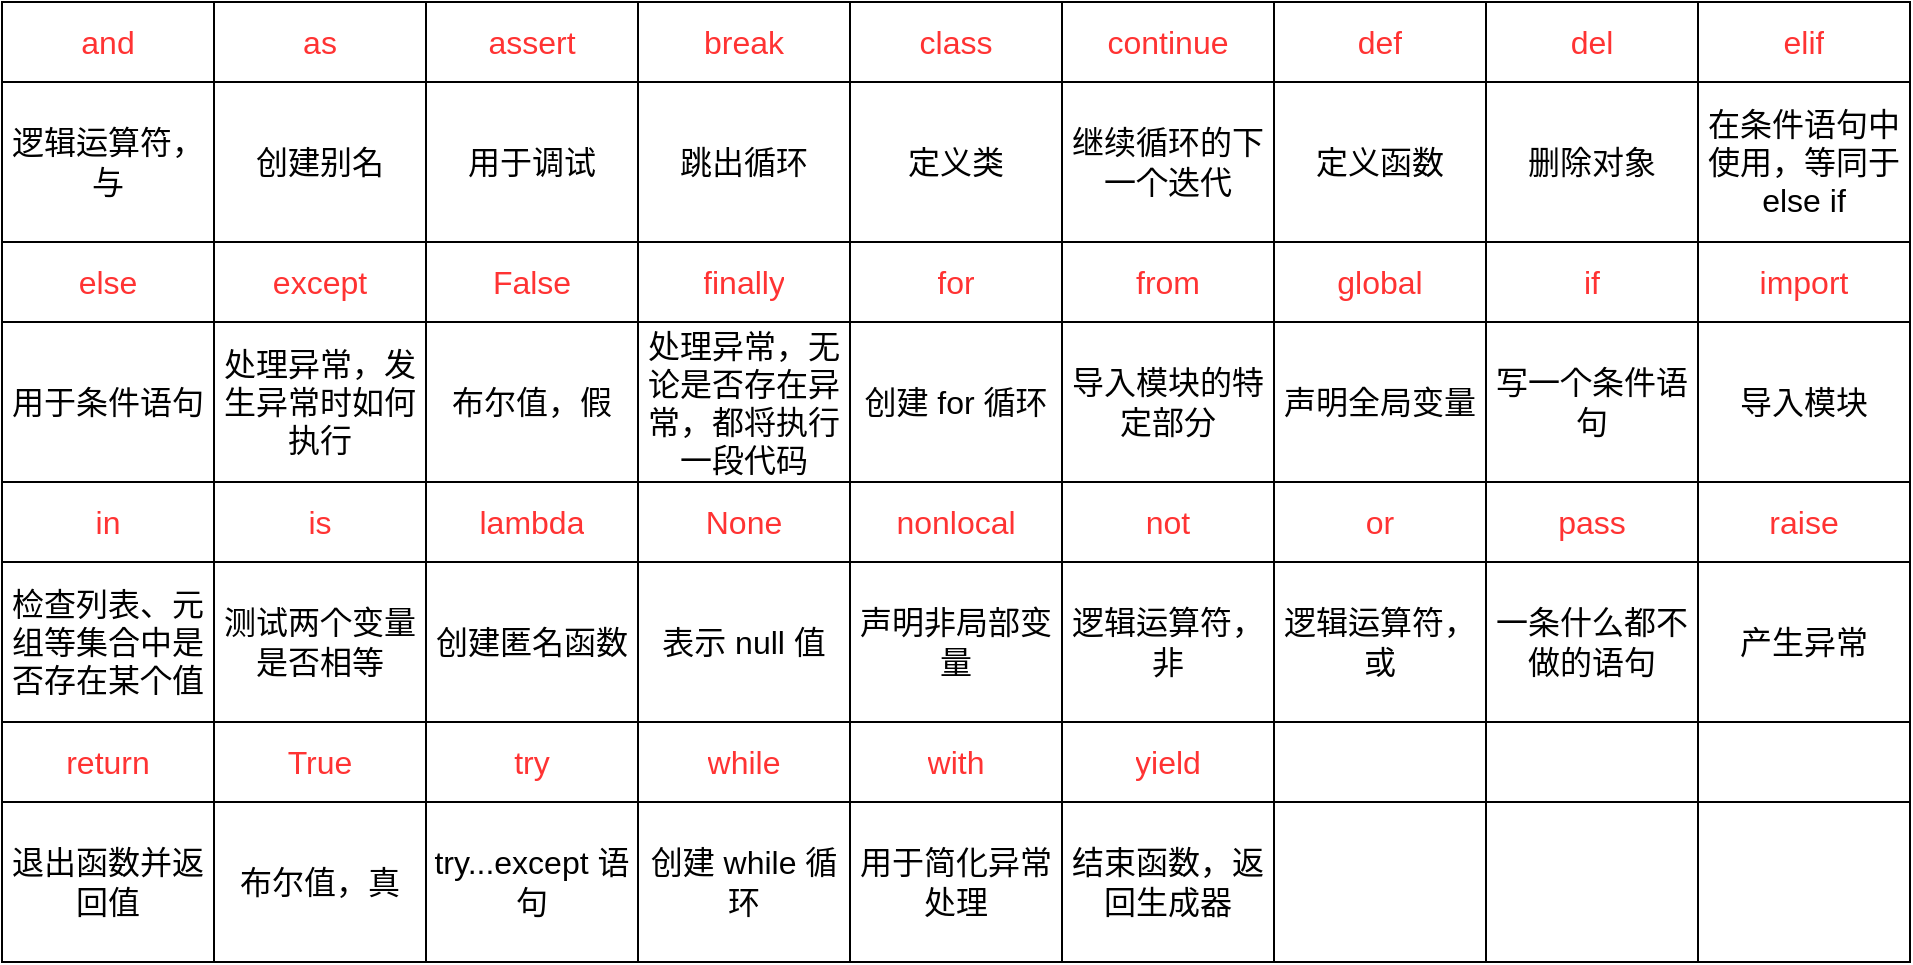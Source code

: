 <mxfile>
    <diagram id="dskb6RcOmieoiwmr7ame" name="Page-1">
        <mxGraphModel dx="1303" dy="1101" grid="0" gridSize="10" guides="1" tooltips="1" connect="1" arrows="1" fold="1" page="1" pageScale="1" pageWidth="850" pageHeight="1100" math="0" shadow="0">
            <root>
                <mxCell id="0"/>
                <mxCell id="1" parent="0"/>
                <mxCell id="2" value="" style="shape=table;startSize=0;container=1;collapsible=0;childLayout=tableLayout;fontSize=16;verticalAlign=middle;fontColor=#FF3333;" parent="1" vertex="1">
                    <mxGeometry x="240" y="200" width="954" height="480" as="geometry"/>
                </mxCell>
                <mxCell id="123" style="shape=tableRow;horizontal=0;startSize=0;swimlaneHead=0;swimlaneBody=0;top=0;left=0;bottom=0;right=0;collapsible=0;dropTarget=0;fillColor=none;points=[[0,0.5],[1,0.5]];portConstraint=eastwest;fontSize=16;" parent="2" vertex="1">
                    <mxGeometry width="954" height="40" as="geometry"/>
                </mxCell>
                <mxCell id="124" value="&lt;font color=&quot;#ff3333&quot;&gt;and&lt;/font&gt;" style="shape=partialRectangle;html=1;whiteSpace=wrap;connectable=0;overflow=hidden;fillColor=none;top=0;left=0;bottom=0;right=0;pointerEvents=1;fontSize=16;" parent="123" vertex="1">
                    <mxGeometry width="106" height="40" as="geometry">
                        <mxRectangle width="106" height="40" as="alternateBounds"/>
                    </mxGeometry>
                </mxCell>
                <mxCell id="125" value="as" style="shape=partialRectangle;html=1;whiteSpace=wrap;connectable=0;overflow=hidden;fillColor=none;top=0;left=0;bottom=0;right=0;pointerEvents=1;fontSize=16;fontColor=#FF3333;" parent="123" vertex="1">
                    <mxGeometry x="106" width="106" height="40" as="geometry">
                        <mxRectangle width="106" height="40" as="alternateBounds"/>
                    </mxGeometry>
                </mxCell>
                <mxCell id="126" value="assert" style="shape=partialRectangle;html=1;whiteSpace=wrap;connectable=0;overflow=hidden;fillColor=none;top=0;left=0;bottom=0;right=0;pointerEvents=1;fontSize=16;fontColor=#FF3333;" parent="123" vertex="1">
                    <mxGeometry x="212" width="106" height="40" as="geometry">
                        <mxRectangle width="106" height="40" as="alternateBounds"/>
                    </mxGeometry>
                </mxCell>
                <mxCell id="127" value="break" style="shape=partialRectangle;html=1;whiteSpace=wrap;connectable=0;overflow=hidden;fillColor=none;top=0;left=0;bottom=0;right=0;pointerEvents=1;fontSize=16;fontColor=#FF3333;" parent="123" vertex="1">
                    <mxGeometry x="318" width="106" height="40" as="geometry">
                        <mxRectangle width="106" height="40" as="alternateBounds"/>
                    </mxGeometry>
                </mxCell>
                <mxCell id="128" value="class" style="shape=partialRectangle;html=1;whiteSpace=wrap;connectable=0;overflow=hidden;fillColor=none;top=0;left=0;bottom=0;right=0;pointerEvents=1;fontSize=16;fontColor=#FF3333;" parent="123" vertex="1">
                    <mxGeometry x="424" width="106" height="40" as="geometry">
                        <mxRectangle width="106" height="40" as="alternateBounds"/>
                    </mxGeometry>
                </mxCell>
                <mxCell id="129" value="continue" style="shape=partialRectangle;html=1;whiteSpace=wrap;connectable=0;overflow=hidden;fillColor=none;top=0;left=0;bottom=0;right=0;pointerEvents=1;fontSize=16;fontColor=#FF3333;" parent="123" vertex="1">
                    <mxGeometry x="530" width="106" height="40" as="geometry">
                        <mxRectangle width="106" height="40" as="alternateBounds"/>
                    </mxGeometry>
                </mxCell>
                <mxCell id="130" value="def" style="shape=partialRectangle;html=1;whiteSpace=wrap;connectable=0;overflow=hidden;fillColor=none;top=0;left=0;bottom=0;right=0;pointerEvents=1;fontSize=16;fontColor=#FF3333;" parent="123" vertex="1">
                    <mxGeometry x="636" width="106" height="40" as="geometry">
                        <mxRectangle width="106" height="40" as="alternateBounds"/>
                    </mxGeometry>
                </mxCell>
                <mxCell id="131" value="del" style="shape=partialRectangle;html=1;whiteSpace=wrap;connectable=0;overflow=hidden;fillColor=none;top=0;left=0;bottom=0;right=0;pointerEvents=1;fontSize=16;fontColor=#FF3333;" parent="123" vertex="1">
                    <mxGeometry x="742" width="106" height="40" as="geometry">
                        <mxRectangle width="106" height="40" as="alternateBounds"/>
                    </mxGeometry>
                </mxCell>
                <mxCell id="132" value="elif" style="shape=partialRectangle;html=1;whiteSpace=wrap;connectable=0;overflow=hidden;fillColor=none;top=0;left=0;bottom=0;right=0;pointerEvents=1;fontSize=16;fontColor=#FF3333;" parent="123" vertex="1">
                    <mxGeometry x="848" width="106" height="40" as="geometry">
                        <mxRectangle width="106" height="40" as="alternateBounds"/>
                    </mxGeometry>
                </mxCell>
                <mxCell id="3" value="" style="shape=tableRow;horizontal=0;startSize=0;swimlaneHead=0;swimlaneBody=0;top=0;left=0;bottom=0;right=0;collapsible=0;dropTarget=0;fillColor=none;points=[[0,0.5],[1,0.5]];portConstraint=eastwest;fontSize=16;" parent="2" vertex="1">
                    <mxGeometry y="40" width="954" height="80" as="geometry"/>
                </mxCell>
                <mxCell id="35" value="逻辑运算符，与" style="shape=partialRectangle;html=1;whiteSpace=wrap;connectable=0;overflow=hidden;fillColor=none;top=0;left=0;bottom=0;right=0;pointerEvents=1;fontSize=16;" parent="3" vertex="1">
                    <mxGeometry width="106" height="80" as="geometry">
                        <mxRectangle width="106" height="80" as="alternateBounds"/>
                    </mxGeometry>
                </mxCell>
                <mxCell id="31" value="创建别名" style="shape=partialRectangle;html=1;whiteSpace=wrap;connectable=0;overflow=hidden;fillColor=none;top=0;left=0;bottom=0;right=0;pointerEvents=1;fontSize=16;" parent="3" vertex="1">
                    <mxGeometry x="106" width="106" height="80" as="geometry">
                        <mxRectangle width="106" height="80" as="alternateBounds"/>
                    </mxGeometry>
                </mxCell>
                <mxCell id="27" value="用于调试" style="shape=partialRectangle;html=1;whiteSpace=wrap;connectable=0;overflow=hidden;fillColor=none;top=0;left=0;bottom=0;right=0;pointerEvents=1;fontSize=16;" parent="3" vertex="1">
                    <mxGeometry x="212" width="106" height="80" as="geometry">
                        <mxRectangle width="106" height="80" as="alternateBounds"/>
                    </mxGeometry>
                </mxCell>
                <mxCell id="4" value="跳出循环" style="shape=partialRectangle;html=1;whiteSpace=wrap;connectable=0;overflow=hidden;fillColor=none;top=0;left=0;bottom=0;right=0;pointerEvents=1;fontSize=16;" parent="3" vertex="1">
                    <mxGeometry x="318" width="106" height="80" as="geometry">
                        <mxRectangle width="106" height="80" as="alternateBounds"/>
                    </mxGeometry>
                </mxCell>
                <mxCell id="5" value="定义类" style="shape=partialRectangle;html=1;whiteSpace=wrap;connectable=0;overflow=hidden;fillColor=none;top=0;left=0;bottom=0;right=0;pointerEvents=1;fontSize=16;" parent="3" vertex="1">
                    <mxGeometry x="424" width="106" height="80" as="geometry">
                        <mxRectangle width="106" height="80" as="alternateBounds"/>
                    </mxGeometry>
                </mxCell>
                <mxCell id="6" value="继续循环的下一个迭代" style="shape=partialRectangle;html=1;whiteSpace=wrap;connectable=0;overflow=hidden;fillColor=none;top=0;left=0;bottom=0;right=0;pointerEvents=1;fontSize=16;" parent="3" vertex="1">
                    <mxGeometry x="530" width="106" height="80" as="geometry">
                        <mxRectangle width="106" height="80" as="alternateBounds"/>
                    </mxGeometry>
                </mxCell>
                <mxCell id="7" value="定义函数" style="shape=partialRectangle;html=1;whiteSpace=wrap;connectable=0;overflow=hidden;fillColor=none;top=0;left=0;bottom=0;right=0;pointerEvents=1;fontSize=16;" parent="3" vertex="1">
                    <mxGeometry x="636" width="106" height="80" as="geometry">
                        <mxRectangle width="106" height="80" as="alternateBounds"/>
                    </mxGeometry>
                </mxCell>
                <mxCell id="8" value="删除对象" style="shape=partialRectangle;html=1;whiteSpace=wrap;connectable=0;overflow=hidden;fillColor=none;top=0;left=0;bottom=0;right=0;pointerEvents=1;fontSize=16;" parent="3" vertex="1">
                    <mxGeometry x="742" width="106" height="80" as="geometry">
                        <mxRectangle width="106" height="80" as="alternateBounds"/>
                    </mxGeometry>
                </mxCell>
                <mxCell id="39" value="在条件语句中使用，等同于 else if" style="shape=partialRectangle;html=1;whiteSpace=wrap;connectable=0;overflow=hidden;fillColor=none;top=0;left=0;bottom=0;right=0;pointerEvents=1;fontSize=16;" parent="3" vertex="1">
                    <mxGeometry x="848" width="106" height="80" as="geometry">
                        <mxRectangle width="106" height="80" as="alternateBounds"/>
                    </mxGeometry>
                </mxCell>
                <mxCell id="133" style="shape=tableRow;horizontal=0;startSize=0;swimlaneHead=0;swimlaneBody=0;top=0;left=0;bottom=0;right=0;collapsible=0;dropTarget=0;fillColor=none;points=[[0,0.5],[1,0.5]];portConstraint=eastwest;fontSize=16;" parent="2" vertex="1">
                    <mxGeometry y="120" width="954" height="40" as="geometry"/>
                </mxCell>
                <mxCell id="134" value="else" style="shape=partialRectangle;html=1;whiteSpace=wrap;connectable=0;overflow=hidden;fillColor=none;top=0;left=0;bottom=0;right=0;pointerEvents=1;fontSize=16;fontColor=#FF3333;" parent="133" vertex="1">
                    <mxGeometry width="106" height="40" as="geometry">
                        <mxRectangle width="106" height="40" as="alternateBounds"/>
                    </mxGeometry>
                </mxCell>
                <mxCell id="135" value="except" style="shape=partialRectangle;html=1;whiteSpace=wrap;connectable=0;overflow=hidden;fillColor=none;top=0;left=0;bottom=0;right=0;pointerEvents=1;fontSize=16;fontColor=#FF3333;" parent="133" vertex="1">
                    <mxGeometry x="106" width="106" height="40" as="geometry">
                        <mxRectangle width="106" height="40" as="alternateBounds"/>
                    </mxGeometry>
                </mxCell>
                <mxCell id="136" value="False" style="shape=partialRectangle;html=1;whiteSpace=wrap;connectable=0;overflow=hidden;fillColor=none;top=0;left=0;bottom=0;right=0;pointerEvents=1;fontSize=16;fontColor=#FF3333;" parent="133" vertex="1">
                    <mxGeometry x="212" width="106" height="40" as="geometry">
                        <mxRectangle width="106" height="40" as="alternateBounds"/>
                    </mxGeometry>
                </mxCell>
                <mxCell id="137" value="finally" style="shape=partialRectangle;html=1;whiteSpace=wrap;connectable=0;overflow=hidden;fillColor=none;top=0;left=0;bottom=0;right=0;pointerEvents=1;fontSize=16;fontColor=#FF3333;" parent="133" vertex="1">
                    <mxGeometry x="318" width="106" height="40" as="geometry">
                        <mxRectangle width="106" height="40" as="alternateBounds"/>
                    </mxGeometry>
                </mxCell>
                <mxCell id="138" value="for" style="shape=partialRectangle;html=1;whiteSpace=wrap;connectable=0;overflow=hidden;fillColor=none;top=0;left=0;bottom=0;right=0;pointerEvents=1;fontSize=16;fontColor=#FF3333;" parent="133" vertex="1">
                    <mxGeometry x="424" width="106" height="40" as="geometry">
                        <mxRectangle width="106" height="40" as="alternateBounds"/>
                    </mxGeometry>
                </mxCell>
                <mxCell id="139" value="from" style="shape=partialRectangle;html=1;whiteSpace=wrap;connectable=0;overflow=hidden;fillColor=none;top=0;left=0;bottom=0;right=0;pointerEvents=1;fontSize=16;fontColor=#FF3333;" parent="133" vertex="1">
                    <mxGeometry x="530" width="106" height="40" as="geometry">
                        <mxRectangle width="106" height="40" as="alternateBounds"/>
                    </mxGeometry>
                </mxCell>
                <mxCell id="140" value="global" style="shape=partialRectangle;html=1;whiteSpace=wrap;connectable=0;overflow=hidden;fillColor=none;top=0;left=0;bottom=0;right=0;pointerEvents=1;fontSize=16;fontColor=#FF3333;" parent="133" vertex="1">
                    <mxGeometry x="636" width="106" height="40" as="geometry">
                        <mxRectangle width="106" height="40" as="alternateBounds"/>
                    </mxGeometry>
                </mxCell>
                <mxCell id="141" value="if" style="shape=partialRectangle;html=1;whiteSpace=wrap;connectable=0;overflow=hidden;fillColor=none;top=0;left=0;bottom=0;right=0;pointerEvents=1;fontSize=16;fontColor=#FF3333;" parent="133" vertex="1">
                    <mxGeometry x="742" width="106" height="40" as="geometry">
                        <mxRectangle width="106" height="40" as="alternateBounds"/>
                    </mxGeometry>
                </mxCell>
                <mxCell id="142" value="import" style="shape=partialRectangle;html=1;whiteSpace=wrap;connectable=0;overflow=hidden;fillColor=none;top=0;left=0;bottom=0;right=0;pointerEvents=1;fontSize=16;fontColor=#FF3333;" parent="133" vertex="1">
                    <mxGeometry x="848" width="106" height="40" as="geometry">
                        <mxRectangle width="106" height="40" as="alternateBounds"/>
                    </mxGeometry>
                </mxCell>
                <mxCell id="9" value="" style="shape=tableRow;horizontal=0;startSize=0;swimlaneHead=0;swimlaneBody=0;top=0;left=0;bottom=0;right=0;collapsible=0;dropTarget=0;fillColor=none;points=[[0,0.5],[1,0.5]];portConstraint=eastwest;fontSize=16;" parent="2" vertex="1">
                    <mxGeometry y="160" width="954" height="80" as="geometry"/>
                </mxCell>
                <mxCell id="36" value="用于条件语句" style="shape=partialRectangle;html=1;whiteSpace=wrap;connectable=0;overflow=hidden;fillColor=none;top=0;left=0;bottom=0;right=0;pointerEvents=1;fontSize=16;" parent="9" vertex="1">
                    <mxGeometry width="106" height="80" as="geometry">
                        <mxRectangle width="106" height="80" as="alternateBounds"/>
                    </mxGeometry>
                </mxCell>
                <mxCell id="32" value="处理异常，发生异常时如何执行" style="shape=partialRectangle;html=1;whiteSpace=wrap;connectable=0;overflow=hidden;fillColor=none;top=0;left=0;bottom=0;right=0;pointerEvents=1;fontSize=16;" parent="9" vertex="1">
                    <mxGeometry x="106" width="106" height="80" as="geometry">
                        <mxRectangle width="106" height="80" as="alternateBounds"/>
                    </mxGeometry>
                </mxCell>
                <mxCell id="28" value="布尔值，假" style="shape=partialRectangle;html=1;whiteSpace=wrap;connectable=0;overflow=hidden;fillColor=none;top=0;left=0;bottom=0;right=0;pointerEvents=1;fontSize=16;" parent="9" vertex="1">
                    <mxGeometry x="212" width="106" height="80" as="geometry">
                        <mxRectangle width="106" height="80" as="alternateBounds"/>
                    </mxGeometry>
                </mxCell>
                <mxCell id="10" value="处理异常，无论是否存在异常，都将执行一段代码" style="shape=partialRectangle;html=1;whiteSpace=wrap;connectable=0;overflow=hidden;fillColor=none;top=0;left=0;bottom=0;right=0;pointerEvents=1;fontSize=16;" parent="9" vertex="1">
                    <mxGeometry x="318" width="106" height="80" as="geometry">
                        <mxRectangle width="106" height="80" as="alternateBounds"/>
                    </mxGeometry>
                </mxCell>
                <mxCell id="11" value="创建 for 循环" style="shape=partialRectangle;html=1;whiteSpace=wrap;connectable=0;overflow=hidden;fillColor=none;top=0;left=0;bottom=0;right=0;pointerEvents=1;fontSize=16;" parent="9" vertex="1">
                    <mxGeometry x="424" width="106" height="80" as="geometry">
                        <mxRectangle width="106" height="80" as="alternateBounds"/>
                    </mxGeometry>
                </mxCell>
                <mxCell id="12" value="导入模块的特定部分" style="shape=partialRectangle;html=1;whiteSpace=wrap;connectable=0;overflow=hidden;fillColor=none;top=0;left=0;bottom=0;right=0;pointerEvents=1;fontSize=16;" parent="9" vertex="1">
                    <mxGeometry x="530" width="106" height="80" as="geometry">
                        <mxRectangle width="106" height="80" as="alternateBounds"/>
                    </mxGeometry>
                </mxCell>
                <mxCell id="13" value="声明全局变量" style="shape=partialRectangle;html=1;whiteSpace=wrap;connectable=0;overflow=hidden;fillColor=none;top=0;left=0;bottom=0;right=0;pointerEvents=1;fontSize=16;" parent="9" vertex="1">
                    <mxGeometry x="636" width="106" height="80" as="geometry">
                        <mxRectangle width="106" height="80" as="alternateBounds"/>
                    </mxGeometry>
                </mxCell>
                <mxCell id="14" value="写一个条件语句" style="shape=partialRectangle;html=1;whiteSpace=wrap;connectable=0;overflow=hidden;fillColor=none;top=0;left=0;bottom=0;right=0;pointerEvents=1;fontSize=16;" parent="9" vertex="1">
                    <mxGeometry x="742" width="106" height="80" as="geometry">
                        <mxRectangle width="106" height="80" as="alternateBounds"/>
                    </mxGeometry>
                </mxCell>
                <mxCell id="40" value="导入模块" style="shape=partialRectangle;html=1;whiteSpace=wrap;connectable=0;overflow=hidden;fillColor=none;top=0;left=0;bottom=0;right=0;pointerEvents=1;fontSize=16;" parent="9" vertex="1">
                    <mxGeometry x="848" width="106" height="80" as="geometry">
                        <mxRectangle width="106" height="80" as="alternateBounds"/>
                    </mxGeometry>
                </mxCell>
                <mxCell id="153" style="shape=tableRow;horizontal=0;startSize=0;swimlaneHead=0;swimlaneBody=0;top=0;left=0;bottom=0;right=0;collapsible=0;dropTarget=0;fillColor=none;points=[[0,0.5],[1,0.5]];portConstraint=eastwest;fontSize=16;" parent="2" vertex="1">
                    <mxGeometry y="240" width="954" height="40" as="geometry"/>
                </mxCell>
                <mxCell id="154" value="in" style="shape=partialRectangle;html=1;whiteSpace=wrap;connectable=0;overflow=hidden;fillColor=none;top=0;left=0;bottom=0;right=0;pointerEvents=1;fontSize=16;fontColor=#FF3333;" parent="153" vertex="1">
                    <mxGeometry width="106" height="40" as="geometry">
                        <mxRectangle width="106" height="40" as="alternateBounds"/>
                    </mxGeometry>
                </mxCell>
                <mxCell id="155" value="is" style="shape=partialRectangle;html=1;whiteSpace=wrap;connectable=0;overflow=hidden;fillColor=none;top=0;left=0;bottom=0;right=0;pointerEvents=1;fontSize=16;fontColor=#FF3333;" parent="153" vertex="1">
                    <mxGeometry x="106" width="106" height="40" as="geometry">
                        <mxRectangle width="106" height="40" as="alternateBounds"/>
                    </mxGeometry>
                </mxCell>
                <mxCell id="156" value="lambda" style="shape=partialRectangle;html=1;whiteSpace=wrap;connectable=0;overflow=hidden;fillColor=none;top=0;left=0;bottom=0;right=0;pointerEvents=1;fontSize=16;fontColor=#FF3333;" parent="153" vertex="1">
                    <mxGeometry x="212" width="106" height="40" as="geometry">
                        <mxRectangle width="106" height="40" as="alternateBounds"/>
                    </mxGeometry>
                </mxCell>
                <mxCell id="157" value="None" style="shape=partialRectangle;html=1;whiteSpace=wrap;connectable=0;overflow=hidden;fillColor=none;top=0;left=0;bottom=0;right=0;pointerEvents=1;fontSize=16;fontColor=#FF3333;" parent="153" vertex="1">
                    <mxGeometry x="318" width="106" height="40" as="geometry">
                        <mxRectangle width="106" height="40" as="alternateBounds"/>
                    </mxGeometry>
                </mxCell>
                <mxCell id="158" value="nonlocal" style="shape=partialRectangle;html=1;whiteSpace=wrap;connectable=0;overflow=hidden;fillColor=none;top=0;left=0;bottom=0;right=0;pointerEvents=1;fontSize=16;fontColor=#FF3333;" parent="153" vertex="1">
                    <mxGeometry x="424" width="106" height="40" as="geometry">
                        <mxRectangle width="106" height="40" as="alternateBounds"/>
                    </mxGeometry>
                </mxCell>
                <mxCell id="159" value="not" style="shape=partialRectangle;html=1;whiteSpace=wrap;connectable=0;overflow=hidden;fillColor=none;top=0;left=0;bottom=0;right=0;pointerEvents=1;fontSize=16;fontColor=#FF3333;" parent="153" vertex="1">
                    <mxGeometry x="530" width="106" height="40" as="geometry">
                        <mxRectangle width="106" height="40" as="alternateBounds"/>
                    </mxGeometry>
                </mxCell>
                <mxCell id="160" value="or" style="shape=partialRectangle;html=1;whiteSpace=wrap;connectable=0;overflow=hidden;fillColor=none;top=0;left=0;bottom=0;right=0;pointerEvents=1;fontSize=16;fontColor=#FF3333;" parent="153" vertex="1">
                    <mxGeometry x="636" width="106" height="40" as="geometry">
                        <mxRectangle width="106" height="40" as="alternateBounds"/>
                    </mxGeometry>
                </mxCell>
                <mxCell id="161" value="pass" style="shape=partialRectangle;html=1;whiteSpace=wrap;connectable=0;overflow=hidden;fillColor=none;top=0;left=0;bottom=0;right=0;pointerEvents=1;fontSize=16;fontColor=#FF3333;" parent="153" vertex="1">
                    <mxGeometry x="742" width="106" height="40" as="geometry">
                        <mxRectangle width="106" height="40" as="alternateBounds"/>
                    </mxGeometry>
                </mxCell>
                <mxCell id="162" value="raise" style="shape=partialRectangle;html=1;whiteSpace=wrap;connectable=0;overflow=hidden;fillColor=none;top=0;left=0;bottom=0;right=0;pointerEvents=1;fontSize=16;fontColor=#FF3333;" parent="153" vertex="1">
                    <mxGeometry x="848" width="106" height="40" as="geometry">
                        <mxRectangle width="106" height="40" as="alternateBounds"/>
                    </mxGeometry>
                </mxCell>
                <mxCell id="15" value="" style="shape=tableRow;horizontal=0;startSize=0;swimlaneHead=0;swimlaneBody=0;top=0;left=0;bottom=0;right=0;collapsible=0;dropTarget=0;fillColor=none;points=[[0,0.5],[1,0.5]];portConstraint=eastwest;fontSize=16;" parent="2" vertex="1">
                    <mxGeometry y="280" width="954" height="80" as="geometry"/>
                </mxCell>
                <mxCell id="37" value="检查列表、元组等集合中是否存在某个值" style="shape=partialRectangle;html=1;whiteSpace=wrap;connectable=0;overflow=hidden;fillColor=none;top=0;left=0;bottom=0;right=0;pointerEvents=1;fontSize=16;" parent="15" vertex="1">
                    <mxGeometry width="106" height="80" as="geometry">
                        <mxRectangle width="106" height="80" as="alternateBounds"/>
                    </mxGeometry>
                </mxCell>
                <mxCell id="33" value="测试两个变量是否相等" style="shape=partialRectangle;html=1;whiteSpace=wrap;connectable=0;overflow=hidden;fillColor=none;top=0;left=0;bottom=0;right=0;pointerEvents=1;fontSize=16;" parent="15" vertex="1">
                    <mxGeometry x="106" width="106" height="80" as="geometry">
                        <mxRectangle width="106" height="80" as="alternateBounds"/>
                    </mxGeometry>
                </mxCell>
                <mxCell id="29" value="创建匿名函数" style="shape=partialRectangle;html=1;whiteSpace=wrap;connectable=0;overflow=hidden;fillColor=none;top=0;left=0;bottom=0;right=0;pointerEvents=1;fontSize=16;" parent="15" vertex="1">
                    <mxGeometry x="212" width="106" height="80" as="geometry">
                        <mxRectangle width="106" height="80" as="alternateBounds"/>
                    </mxGeometry>
                </mxCell>
                <mxCell id="16" value="表示 null 值" style="shape=partialRectangle;html=1;whiteSpace=wrap;connectable=0;overflow=hidden;fillColor=none;top=0;left=0;bottom=0;right=0;pointerEvents=1;fontSize=16;" parent="15" vertex="1">
                    <mxGeometry x="318" width="106" height="80" as="geometry">
                        <mxRectangle width="106" height="80" as="alternateBounds"/>
                    </mxGeometry>
                </mxCell>
                <mxCell id="17" value="声明非局部变量" style="shape=partialRectangle;html=1;whiteSpace=wrap;connectable=0;overflow=hidden;fillColor=none;top=0;left=0;bottom=0;right=0;pointerEvents=1;fontSize=16;" parent="15" vertex="1">
                    <mxGeometry x="424" width="106" height="80" as="geometry">
                        <mxRectangle width="106" height="80" as="alternateBounds"/>
                    </mxGeometry>
                </mxCell>
                <mxCell id="18" value="逻辑运算符，非" style="shape=partialRectangle;html=1;whiteSpace=wrap;connectable=0;overflow=hidden;fillColor=none;top=0;left=0;bottom=0;right=0;pointerEvents=1;fontSize=16;" parent="15" vertex="1">
                    <mxGeometry x="530" width="106" height="80" as="geometry">
                        <mxRectangle width="106" height="80" as="alternateBounds"/>
                    </mxGeometry>
                </mxCell>
                <mxCell id="19" value="逻辑运算符，或" style="shape=partialRectangle;html=1;whiteSpace=wrap;connectable=0;overflow=hidden;fillColor=none;top=0;left=0;bottom=0;right=0;pointerEvents=1;fontSize=16;" parent="15" vertex="1">
                    <mxGeometry x="636" width="106" height="80" as="geometry">
                        <mxRectangle width="106" height="80" as="alternateBounds"/>
                    </mxGeometry>
                </mxCell>
                <mxCell id="20" value="一条什么都不做的语句" style="shape=partialRectangle;html=1;whiteSpace=wrap;connectable=0;overflow=hidden;fillColor=none;top=0;left=0;bottom=0;right=0;pointerEvents=1;fontSize=16;" parent="15" vertex="1">
                    <mxGeometry x="742" width="106" height="80" as="geometry">
                        <mxRectangle width="106" height="80" as="alternateBounds"/>
                    </mxGeometry>
                </mxCell>
                <mxCell id="41" value="产生异常" style="shape=partialRectangle;html=1;whiteSpace=wrap;connectable=0;overflow=hidden;fillColor=none;top=0;left=0;bottom=0;right=0;pointerEvents=1;fontSize=16;" parent="15" vertex="1">
                    <mxGeometry x="848" width="106" height="80" as="geometry">
                        <mxRectangle width="106" height="80" as="alternateBounds"/>
                    </mxGeometry>
                </mxCell>
                <mxCell id="163" style="shape=tableRow;horizontal=0;startSize=0;swimlaneHead=0;swimlaneBody=0;top=0;left=0;bottom=0;right=0;collapsible=0;dropTarget=0;fillColor=none;points=[[0,0.5],[1,0.5]];portConstraint=eastwest;fontSize=16;" parent="2" vertex="1">
                    <mxGeometry y="360" width="954" height="40" as="geometry"/>
                </mxCell>
                <mxCell id="164" value="return" style="shape=partialRectangle;html=1;whiteSpace=wrap;connectable=0;overflow=hidden;fillColor=none;top=0;left=0;bottom=0;right=0;pointerEvents=1;fontSize=16;fontColor=#FF3333;" parent="163" vertex="1">
                    <mxGeometry width="106" height="40" as="geometry">
                        <mxRectangle width="106" height="40" as="alternateBounds"/>
                    </mxGeometry>
                </mxCell>
                <mxCell id="165" value="True" style="shape=partialRectangle;html=1;whiteSpace=wrap;connectable=0;overflow=hidden;fillColor=none;top=0;left=0;bottom=0;right=0;pointerEvents=1;fontSize=16;fontColor=#FF3333;" parent="163" vertex="1">
                    <mxGeometry x="106" width="106" height="40" as="geometry">
                        <mxRectangle width="106" height="40" as="alternateBounds"/>
                    </mxGeometry>
                </mxCell>
                <mxCell id="166" value="try" style="shape=partialRectangle;html=1;whiteSpace=wrap;connectable=0;overflow=hidden;fillColor=none;top=0;left=0;bottom=0;right=0;pointerEvents=1;fontSize=16;fontColor=#FF3333;" parent="163" vertex="1">
                    <mxGeometry x="212" width="106" height="40" as="geometry">
                        <mxRectangle width="106" height="40" as="alternateBounds"/>
                    </mxGeometry>
                </mxCell>
                <mxCell id="167" value="while" style="shape=partialRectangle;html=1;whiteSpace=wrap;connectable=0;overflow=hidden;fillColor=none;top=0;left=0;bottom=0;right=0;pointerEvents=1;fontSize=16;fontColor=#FF3333;" parent="163" vertex="1">
                    <mxGeometry x="318" width="106" height="40" as="geometry">
                        <mxRectangle width="106" height="40" as="alternateBounds"/>
                    </mxGeometry>
                </mxCell>
                <mxCell id="168" value="with" style="shape=partialRectangle;html=1;whiteSpace=wrap;connectable=0;overflow=hidden;fillColor=none;top=0;left=0;bottom=0;right=0;pointerEvents=1;fontSize=16;fontColor=#FF3333;" parent="163" vertex="1">
                    <mxGeometry x="424" width="106" height="40" as="geometry">
                        <mxRectangle width="106" height="40" as="alternateBounds"/>
                    </mxGeometry>
                </mxCell>
                <mxCell id="169" value="yield" style="shape=partialRectangle;html=1;whiteSpace=wrap;connectable=0;overflow=hidden;fillColor=none;top=0;left=0;bottom=0;right=0;pointerEvents=1;fontSize=16;fontColor=#FF3333;" parent="163" vertex="1">
                    <mxGeometry x="530" width="106" height="40" as="geometry">
                        <mxRectangle width="106" height="40" as="alternateBounds"/>
                    </mxGeometry>
                </mxCell>
                <mxCell id="170" style="shape=partialRectangle;html=1;whiteSpace=wrap;connectable=0;overflow=hidden;fillColor=none;top=0;left=0;bottom=0;right=0;pointerEvents=1;fontSize=16;" parent="163" vertex="1">
                    <mxGeometry x="636" width="106" height="40" as="geometry">
                        <mxRectangle width="106" height="40" as="alternateBounds"/>
                    </mxGeometry>
                </mxCell>
                <mxCell id="171" style="shape=partialRectangle;html=1;whiteSpace=wrap;connectable=0;overflow=hidden;fillColor=none;top=0;left=0;bottom=0;right=0;pointerEvents=1;fontSize=16;" parent="163" vertex="1">
                    <mxGeometry x="742" width="106" height="40" as="geometry">
                        <mxRectangle width="106" height="40" as="alternateBounds"/>
                    </mxGeometry>
                </mxCell>
                <mxCell id="172" style="shape=partialRectangle;html=1;whiteSpace=wrap;connectable=0;overflow=hidden;fillColor=none;top=0;left=0;bottom=0;right=0;pointerEvents=1;fontSize=16;" parent="163" vertex="1">
                    <mxGeometry x="848" width="106" height="40" as="geometry">
                        <mxRectangle width="106" height="40" as="alternateBounds"/>
                    </mxGeometry>
                </mxCell>
                <mxCell id="21" value="" style="shape=tableRow;horizontal=0;startSize=0;swimlaneHead=0;swimlaneBody=0;top=0;left=0;bottom=0;right=0;collapsible=0;dropTarget=0;fillColor=none;points=[[0,0.5],[1,0.5]];portConstraint=eastwest;fontSize=16;" parent="2" vertex="1">
                    <mxGeometry y="400" width="954" height="80" as="geometry"/>
                </mxCell>
                <mxCell id="38" value="退出函数并返回值" style="shape=partialRectangle;html=1;whiteSpace=wrap;connectable=0;overflow=hidden;fillColor=none;top=0;left=0;bottom=0;right=0;pointerEvents=1;fontSize=16;" parent="21" vertex="1">
                    <mxGeometry width="106" height="80" as="geometry">
                        <mxRectangle width="106" height="80" as="alternateBounds"/>
                    </mxGeometry>
                </mxCell>
                <mxCell id="34" value="布尔值，真" style="shape=partialRectangle;html=1;whiteSpace=wrap;connectable=0;overflow=hidden;fillColor=none;top=0;left=0;bottom=0;right=0;pointerEvents=1;fontSize=16;" parent="21" vertex="1">
                    <mxGeometry x="106" width="106" height="80" as="geometry">
                        <mxRectangle width="106" height="80" as="alternateBounds"/>
                    </mxGeometry>
                </mxCell>
                <mxCell id="30" value="try...except 语句" style="shape=partialRectangle;html=1;whiteSpace=wrap;connectable=0;overflow=hidden;fillColor=none;top=0;left=0;bottom=0;right=0;pointerEvents=1;fontSize=16;" parent="21" vertex="1">
                    <mxGeometry x="212" width="106" height="80" as="geometry">
                        <mxRectangle width="106" height="80" as="alternateBounds"/>
                    </mxGeometry>
                </mxCell>
                <mxCell id="22" value="创建 while 循环" style="shape=partialRectangle;html=1;whiteSpace=wrap;connectable=0;overflow=hidden;fillColor=none;top=0;left=0;bottom=0;right=0;pointerEvents=1;fontSize=16;" parent="21" vertex="1">
                    <mxGeometry x="318" width="106" height="80" as="geometry">
                        <mxRectangle width="106" height="80" as="alternateBounds"/>
                    </mxGeometry>
                </mxCell>
                <mxCell id="23" value="用于简化异常处理" style="shape=partialRectangle;html=1;whiteSpace=wrap;connectable=0;overflow=hidden;fillColor=none;top=0;left=0;bottom=0;right=0;pointerEvents=1;fontSize=16;" parent="21" vertex="1">
                    <mxGeometry x="424" width="106" height="80" as="geometry">
                        <mxRectangle width="106" height="80" as="alternateBounds"/>
                    </mxGeometry>
                </mxCell>
                <mxCell id="24" value="结束函数，返回生成器" style="shape=partialRectangle;html=1;whiteSpace=wrap;connectable=0;overflow=hidden;fillColor=none;top=0;left=0;bottom=0;right=0;pointerEvents=1;fontSize=16;" parent="21" vertex="1">
                    <mxGeometry x="530" width="106" height="80" as="geometry">
                        <mxRectangle width="106" height="80" as="alternateBounds"/>
                    </mxGeometry>
                </mxCell>
                <mxCell id="25" value="" style="shape=partialRectangle;html=1;whiteSpace=wrap;connectable=0;overflow=hidden;fillColor=none;top=0;left=0;bottom=0;right=0;pointerEvents=1;fontSize=16;" parent="21" vertex="1">
                    <mxGeometry x="636" width="106" height="80" as="geometry">
                        <mxRectangle width="106" height="80" as="alternateBounds"/>
                    </mxGeometry>
                </mxCell>
                <mxCell id="26" value="" style="shape=partialRectangle;html=1;whiteSpace=wrap;connectable=0;overflow=hidden;fillColor=none;top=0;left=0;bottom=0;right=0;pointerEvents=1;fontSize=16;" parent="21" vertex="1">
                    <mxGeometry x="742" width="106" height="80" as="geometry">
                        <mxRectangle width="106" height="80" as="alternateBounds"/>
                    </mxGeometry>
                </mxCell>
                <mxCell id="42" style="shape=partialRectangle;html=1;whiteSpace=wrap;connectable=0;overflow=hidden;fillColor=none;top=0;left=0;bottom=0;right=0;pointerEvents=1;fontSize=16;" parent="21" vertex="1">
                    <mxGeometry x="848" width="106" height="80" as="geometry">
                        <mxRectangle width="106" height="80" as="alternateBounds"/>
                    </mxGeometry>
                </mxCell>
            </root>
        </mxGraphModel>
    </diagram>
</mxfile>